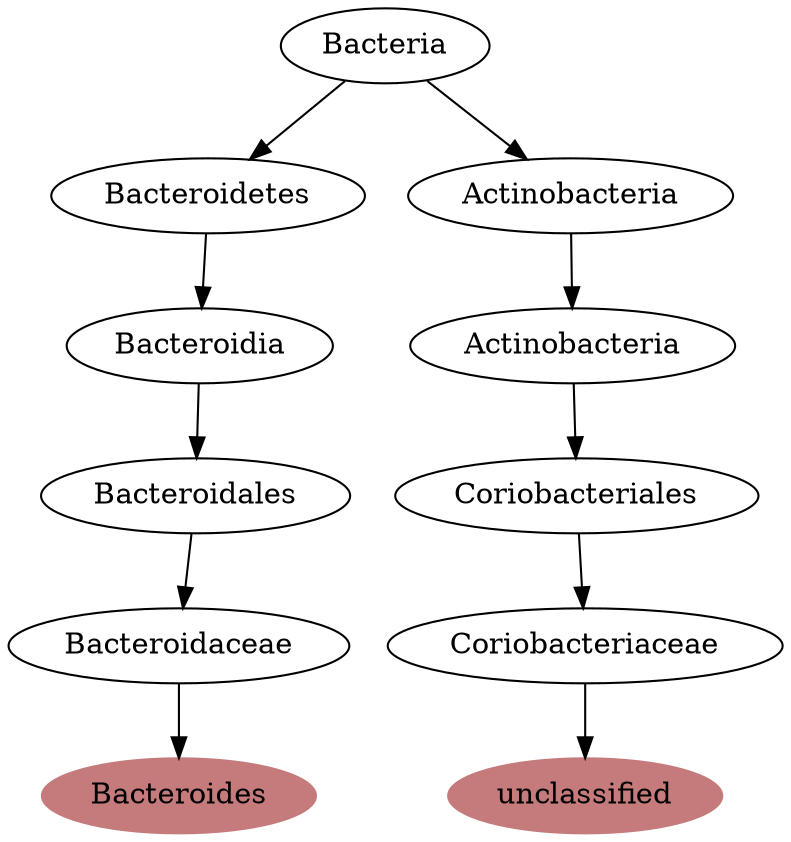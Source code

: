 digraph G { 
	BacteroidaceaeBacteroides [label="Bacteroides", color="#C57B7B", style=filled];
	BacteroidalesBacteroidaceae [label="Bacteroidaceae"];
	BacteroidaceaeBacteroides [label="Bacteroides"];
	BacteroidalesBacteroidaceae -> BacteroidaceaeBacteroides;
	BacteroidiaBacteroidales [label="Bacteroidales"];
	BacteroidalesBacteroidaceae [label="Bacteroidaceae"];
	BacteroidiaBacteroidales -> BacteroidalesBacteroidaceae;
	BacteroidetesBacteroidia [label="Bacteroidia"];
	BacteroidiaBacteroidales [label="Bacteroidales"];
	BacteroidetesBacteroidia -> BacteroidiaBacteroidales;
	BacteriaBacteroidetes [label="Bacteroidetes"];
	BacteroidetesBacteroidia [label="Bacteroidia"];
	BacteriaBacteroidetes -> BacteroidetesBacteroidia;
	Bacteria [label="Bacteria"];
	BacteriaBacteroidetes [label="Bacteroidetes"];
	Bacteria -> BacteriaBacteroidetes;
	Coriobacteriaceaeunclassified [label="unclassified", color="#C57B7B", style=filled];
	CoriobacterialesCoriobacteriaceae [label="Coriobacteriaceae"];
	Coriobacteriaceaeunclassified [label="unclassified"];
	CoriobacterialesCoriobacteriaceae -> Coriobacteriaceaeunclassified;
	ActinobacteriaCoriobacteriales [label="Coriobacteriales"];
	CoriobacterialesCoriobacteriaceae [label="Coriobacteriaceae"];
	ActinobacteriaCoriobacteriales -> CoriobacterialesCoriobacteriaceae;
	ActinobacteriaActinobacteria [label="Actinobacteria"];
	ActinobacteriaCoriobacteriales [label="Coriobacteriales"];
	ActinobacteriaActinobacteria -> ActinobacteriaCoriobacteriales;
	BacteriaActinobacteria [label="Actinobacteria"];
	ActinobacteriaActinobacteria [label="Actinobacteria"];
	BacteriaActinobacteria -> ActinobacteriaActinobacteria;
	Bacteria [label="Bacteria"];
	BacteriaActinobacteria [label="Actinobacteria"];
	Bacteria -> BacteriaActinobacteria;

 }